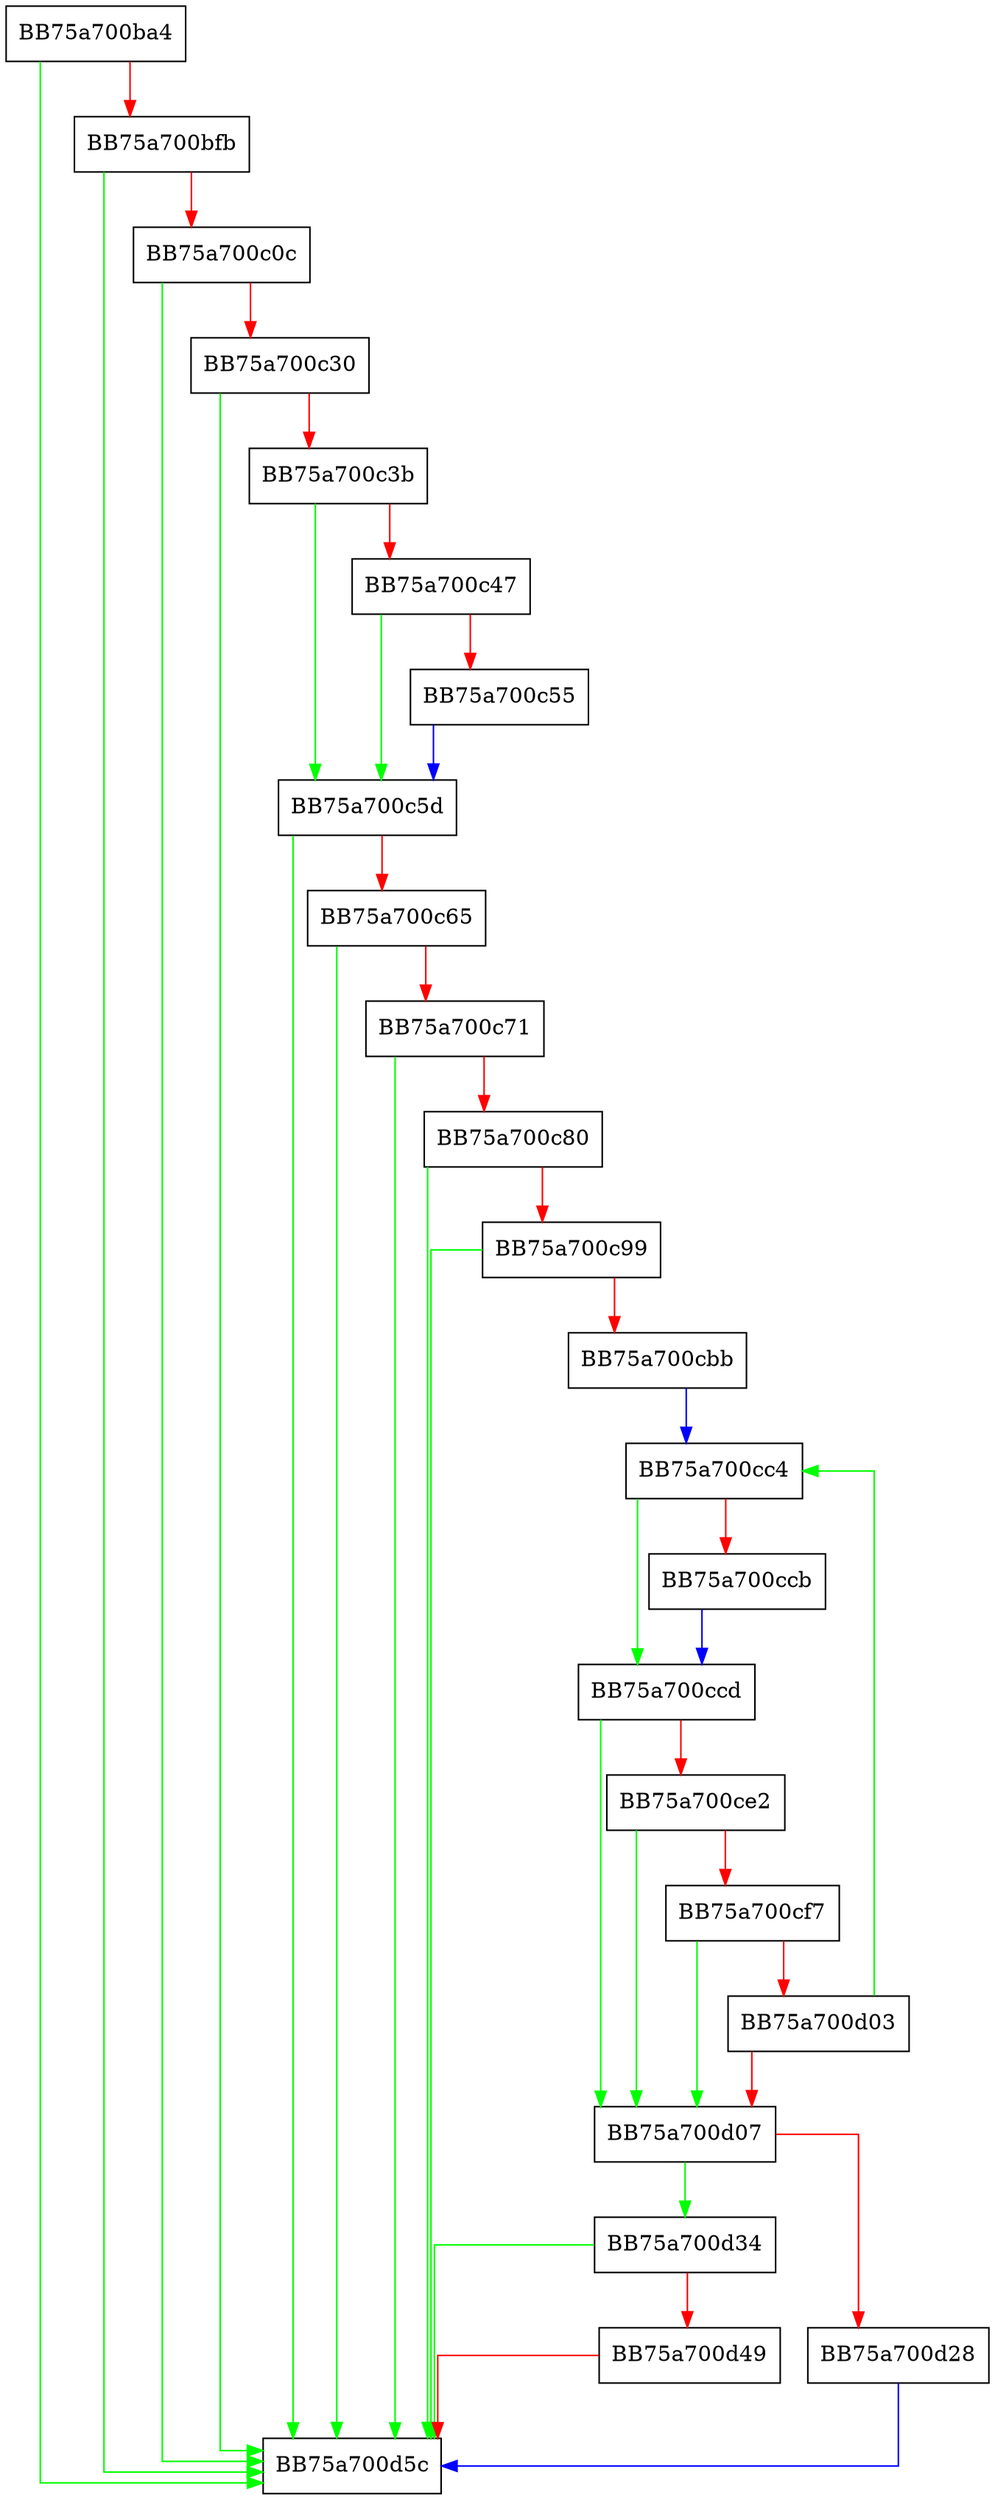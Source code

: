 digraph W6_ExtractEmbedded {
  node [shape="box"];
  graph [splines=ortho];
  BB75a700ba4 -> BB75a700d5c [color="green"];
  BB75a700ba4 -> BB75a700bfb [color="red"];
  BB75a700bfb -> BB75a700d5c [color="green"];
  BB75a700bfb -> BB75a700c0c [color="red"];
  BB75a700c0c -> BB75a700d5c [color="green"];
  BB75a700c0c -> BB75a700c30 [color="red"];
  BB75a700c30 -> BB75a700d5c [color="green"];
  BB75a700c30 -> BB75a700c3b [color="red"];
  BB75a700c3b -> BB75a700c5d [color="green"];
  BB75a700c3b -> BB75a700c47 [color="red"];
  BB75a700c47 -> BB75a700c5d [color="green"];
  BB75a700c47 -> BB75a700c55 [color="red"];
  BB75a700c55 -> BB75a700c5d [color="blue"];
  BB75a700c5d -> BB75a700d5c [color="green"];
  BB75a700c5d -> BB75a700c65 [color="red"];
  BB75a700c65 -> BB75a700d5c [color="green"];
  BB75a700c65 -> BB75a700c71 [color="red"];
  BB75a700c71 -> BB75a700d5c [color="green"];
  BB75a700c71 -> BB75a700c80 [color="red"];
  BB75a700c80 -> BB75a700d5c [color="green"];
  BB75a700c80 -> BB75a700c99 [color="red"];
  BB75a700c99 -> BB75a700d5c [color="green"];
  BB75a700c99 -> BB75a700cbb [color="red"];
  BB75a700cbb -> BB75a700cc4 [color="blue"];
  BB75a700cc4 -> BB75a700ccd [color="green"];
  BB75a700cc4 -> BB75a700ccb [color="red"];
  BB75a700ccb -> BB75a700ccd [color="blue"];
  BB75a700ccd -> BB75a700d07 [color="green"];
  BB75a700ccd -> BB75a700ce2 [color="red"];
  BB75a700ce2 -> BB75a700d07 [color="green"];
  BB75a700ce2 -> BB75a700cf7 [color="red"];
  BB75a700cf7 -> BB75a700d07 [color="green"];
  BB75a700cf7 -> BB75a700d03 [color="red"];
  BB75a700d03 -> BB75a700cc4 [color="green"];
  BB75a700d03 -> BB75a700d07 [color="red"];
  BB75a700d07 -> BB75a700d34 [color="green"];
  BB75a700d07 -> BB75a700d28 [color="red"];
  BB75a700d28 -> BB75a700d5c [color="blue"];
  BB75a700d34 -> BB75a700d5c [color="green"];
  BB75a700d34 -> BB75a700d49 [color="red"];
  BB75a700d49 -> BB75a700d5c [color="red"];
}